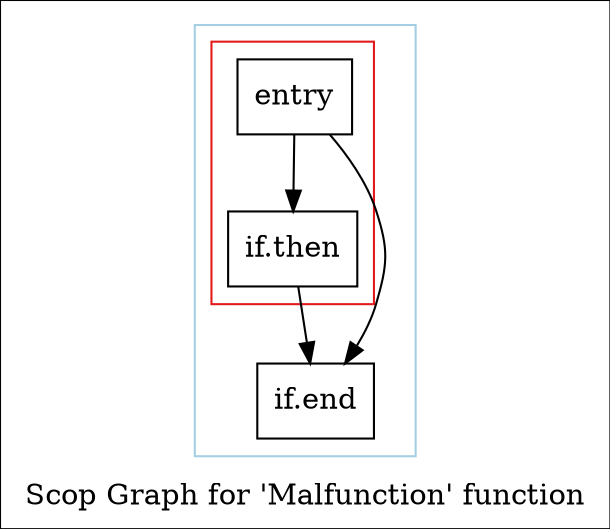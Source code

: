digraph "Scop Graph for 'Malfunction' function" {
	label="Scop Graph for 'Malfunction' function";

	Node0x1a81c50 [shape=record,label="{entry}"];
	Node0x1a81c50 -> Node0x1a5c7f0;
	Node0x1a81c50 -> Node0x1a92cf0;
	Node0x1a5c7f0 [shape=record,label="{if.then}"];
	Node0x1a5c7f0 -> Node0x1a92cf0;
	Node0x1a92cf0 [shape=record,label="{if.end}"];
	colorscheme = "paired12"
        subgraph cluster_0x1b17e30 {
          label = "";
          style = solid;
          color = 1
          subgraph cluster_0x1b17f30 {
            label = "";
            style = solid;
            color = 6
            Node0x1a81c50;
            Node0x1a5c7f0;
          }
          Node0x1a92cf0;
        }
}
